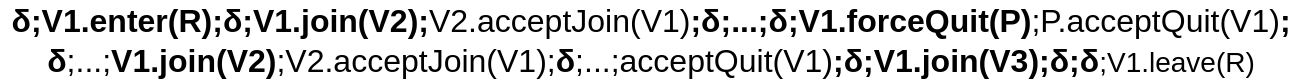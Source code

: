 <mxfile version="13.10.4" type="github">
  <diagram id="eevqqW3QFM5ZMHWBqgR6" name="Page-1">
    <mxGraphModel dx="1422" dy="831" grid="1" gridSize="10" guides="1" tooltips="1" connect="1" arrows="1" fold="1" page="1" pageScale="1" pageWidth="827" pageHeight="1169" math="0" shadow="0">
      <root>
        <mxCell id="0" />
        <mxCell id="1" parent="0" />
        <mxCell id="dcNJ7K8i5J5AxgTR9yFN-1" value="&lt;font style=&quot;font-size: 16px&quot;&gt;&lt;b&gt;δ;V1.enter(R);δ;V1.join(V2);&lt;/b&gt;V2.acceptJoin(V1)&lt;b&gt;;δ;...;δ;V1.forceQuit(P)&lt;/b&gt;;P.acceptQuit(V1)&lt;b&gt;;&lt;br&gt;δ&lt;/b&gt;;...;&lt;b&gt;V1.join(V2)&lt;/b&gt;;V2.acceptJoin(V1);&lt;b&gt;δ&lt;/b&gt;;...;acceptQuit(V1)&lt;b&gt;;δ;V1.join(V3);δ;δ&lt;/b&gt;&lt;/font&gt;;V1.leave(R)" style="text;html=1;align=center;verticalAlign=middle;resizable=0;points=[];autosize=1;fontSize=14;" vertex="1" parent="1">
          <mxGeometry x="25" y="10" width="650" height="40" as="geometry" />
        </mxCell>
      </root>
    </mxGraphModel>
  </diagram>
</mxfile>
